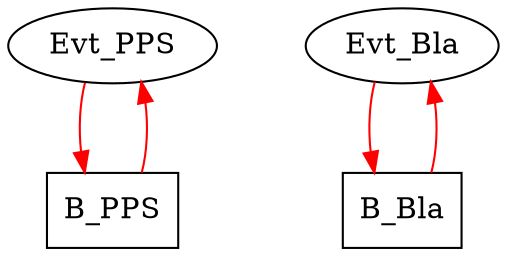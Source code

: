 digraph g {
name="PPSv01";

graph [root="Evt_PPS",  rankdir=TB, nodesep=0.6, mindist=0.6, ranksep=0.6, overlap=false]
node  [type="TMsg",   shape="rectangle", style="filled", fillcolor="white", color="black", cpu="0"]
edge  [type="defdst", color="red"]

Evt_PPS             [type="TMsg",         tOffs=          0,   id="0x0000000000000001", par="0x123", shape="oval"];
B_PPS               [type="Block",      tPeriod=1000000000];

Evt_PPS -> B_PPS  -> Evt_PPS;

Evt_Bla             [type="TMsg",         tOffs=          0,   id="0x0000000000000001", par="0x123", shape="oval", cpu="1"];
B_Bla               [type="Block",      tPeriod=1000000000, cpu="1"];

Evt_Bla -> B_Bla  -> Evt_Bla;

}